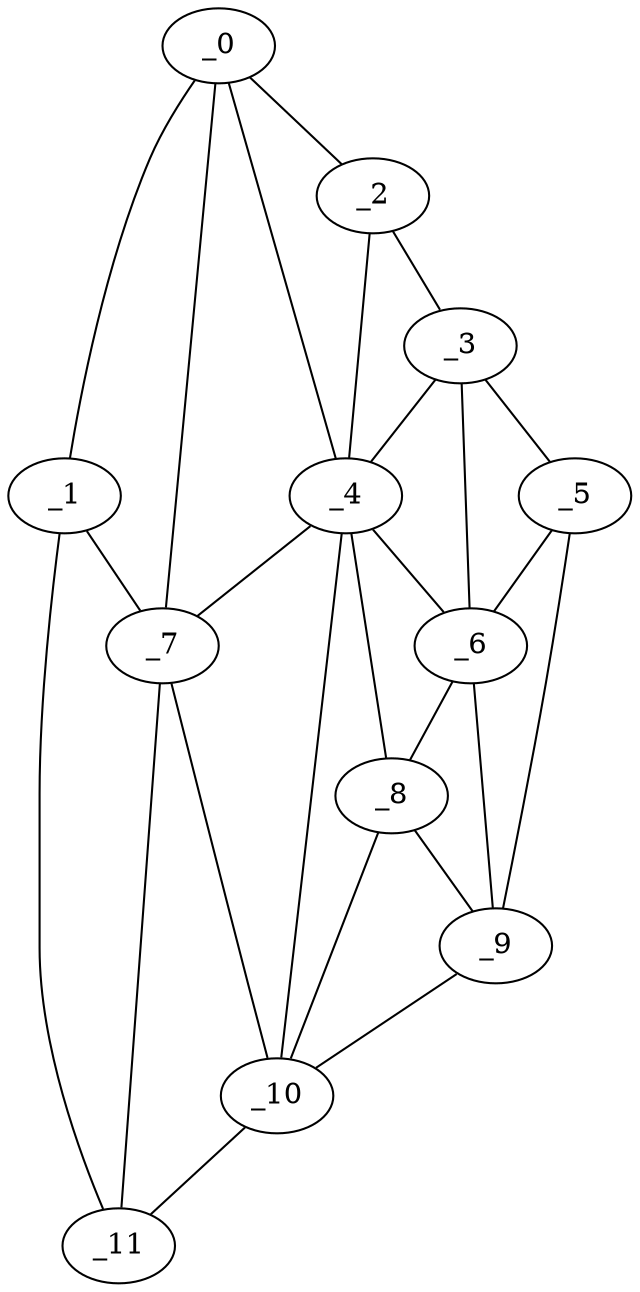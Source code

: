 graph "obj20__180.gxl" {
	_0	 [x=28,
		y=95];
	_1	 [x=29,
		y=123];
	_0 -- _1	 [valence=1];
	_2	 [x=46,
		y=8];
	_0 -- _2	 [valence=1];
	_4	 [x=74,
		y=28];
	_0 -- _4	 [valence=2];
	_7	 [x=82,
		y=94];
	_0 -- _7	 [valence=1];
	_1 -- _7	 [valence=2];
	_11	 [x=99,
		y=121];
	_1 -- _11	 [valence=1];
	_3	 [x=53,
		y=4];
	_2 -- _3	 [valence=1];
	_2 -- _4	 [valence=1];
	_3 -- _4	 [valence=2];
	_5	 [x=79,
		y=3];
	_3 -- _5	 [valence=1];
	_6	 [x=79,
		y=15];
	_3 -- _6	 [valence=1];
	_4 -- _6	 [valence=1];
	_4 -- _7	 [valence=1];
	_8	 [x=83,
		y=17];
	_4 -- _8	 [valence=2];
	_10	 [x=97,
		y=93];
	_4 -- _10	 [valence=2];
	_5 -- _6	 [valence=2];
	_9	 [x=85,
		y=6];
	_5 -- _9	 [valence=1];
	_6 -- _8	 [valence=1];
	_6 -- _9	 [valence=2];
	_7 -- _10	 [valence=2];
	_7 -- _11	 [valence=1];
	_8 -- _9	 [valence=2];
	_8 -- _10	 [valence=1];
	_9 -- _10	 [valence=1];
	_10 -- _11	 [valence=1];
}
